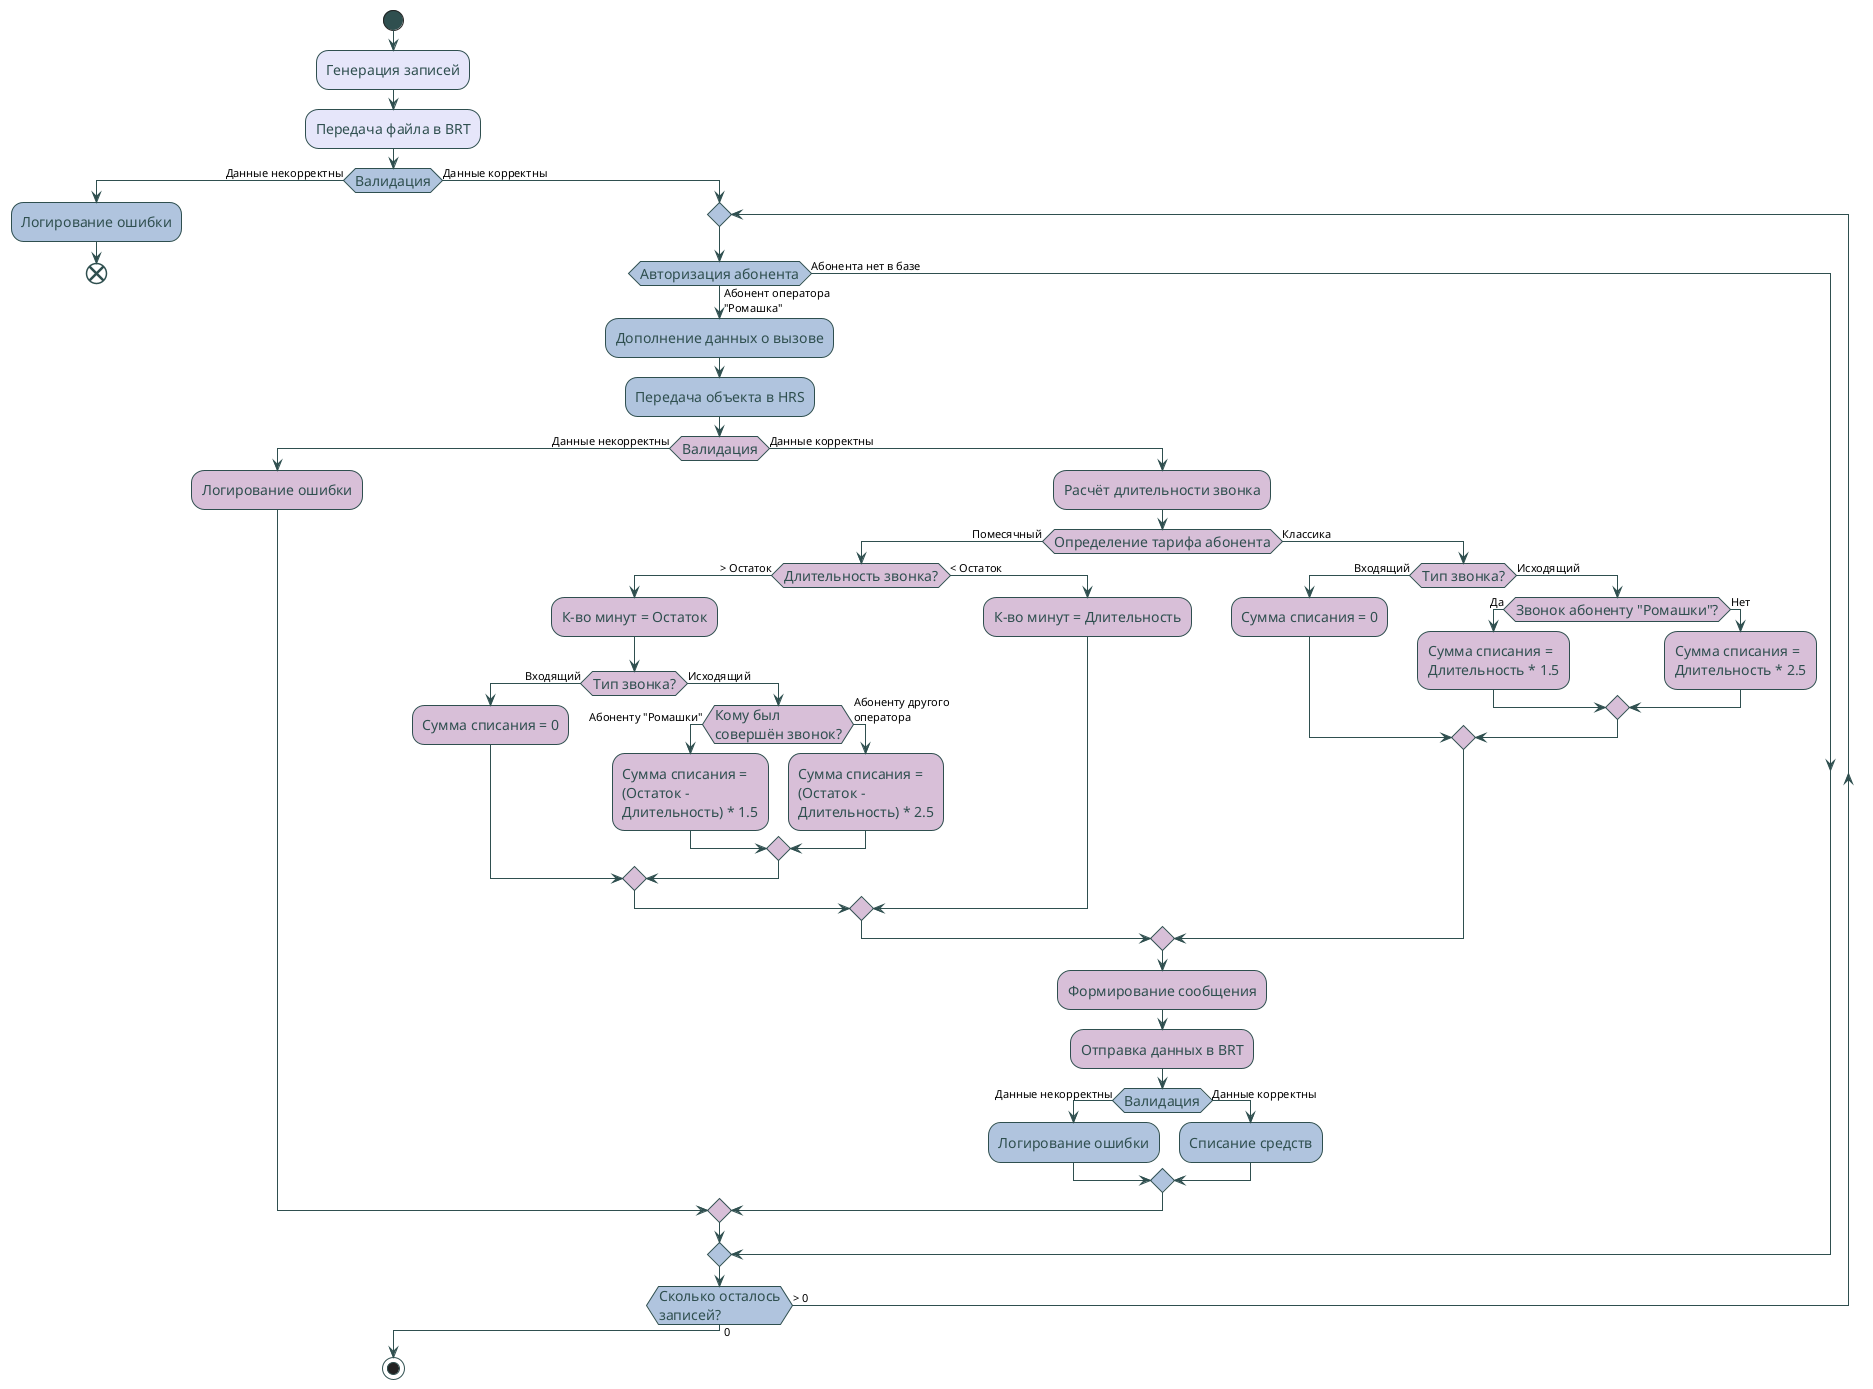 @startuml Activity

skinparam Activity{
    BackgroundColor Thistle 
    ArrowColor DarkSlateGrey
    StartColor DarkSlateGrey
    StopColor DarkSlateGrey
    EndColor DarkSlateGrey
    BorderColor DarkSlateGrey
    BorderThickness 1
    FontColor DarkSlateGrey
    FontSize 14
}

start

#Lavender :Генерация записей;
#Lavender :Передача файла в BRT;

skinparam ActivityDiamondBackgroundColor LightSteelBlue
if (Валидация) then (Данные некорректны) 
    #LightSteelBlue :Логирование ошибки;
    end 
else (Данные корректны)
    repeat 
    if (Авторизация абонента) then (Абонент оператора\n"Ромашка")
        #LightSteelBlue :Дополнение данных о вызове;
        #LightSteelBlue :Передача объекта в HRS;

        skinparam ActivityDiamondBackgroundColor Thistle
        if (Валидация) then (Данные некорректны)
            :Логирование ошибки;
        else (Данные корректны)
            :Расчёт длительности звонка;
            if (Определение тарифа абонента) then (Помесячный)
                if (Длительность звонка?) then (> Остаток)
                    :К-во минут = Остаток;
                    if (Тип звонка?) then (Входящий)
                        :Сумма списания = 0;
                    else (Исходящий)
                        if (Кому был\nсовершён звонок?) then (Абоненту "Ромашки")
                            :Сумма списания =\n(Остаток -\nДлительность) * 1.5;
                        else (Абоненту другого\nоператора)
                            :Сумма списания =\n(Остаток -\nДлительность) * 2.5;
                        endif
                    endif
                else (< Остаток) 
                :К-во минут = Длительность;
                endif
            else (Классика)
                if (Тип звонка?) then (Входящий)
                    :Сумма списания = 0; 
                else (Исходящий)
                    if (Звонок абоненту "Ромашки"?) then (Да)
                        :Сумма списания = \nДлительность * 1.5;
                    else (Нет)
                        :Сумма списания = \nДлительность * 2.5;
                    endif
                endif
            endif 
            :Формирование сообщения;
            :Отправка данных в BRT;

            skinparam ActivityDiamondBackgroundColor LightSteelBlue
            if (Валидация) then (Данные некорректны)
                #LightSteelBlue :Логирование ошибки;
            else (Данные корректны)
                #LightSteelBlue :Списание средств;
            endif
        endif
    else (Абонента нет в базе)
    endif
    repeat while (Сколько осталось\nзаписей?) is (> 0) not (0)
endif
stop

@enduml